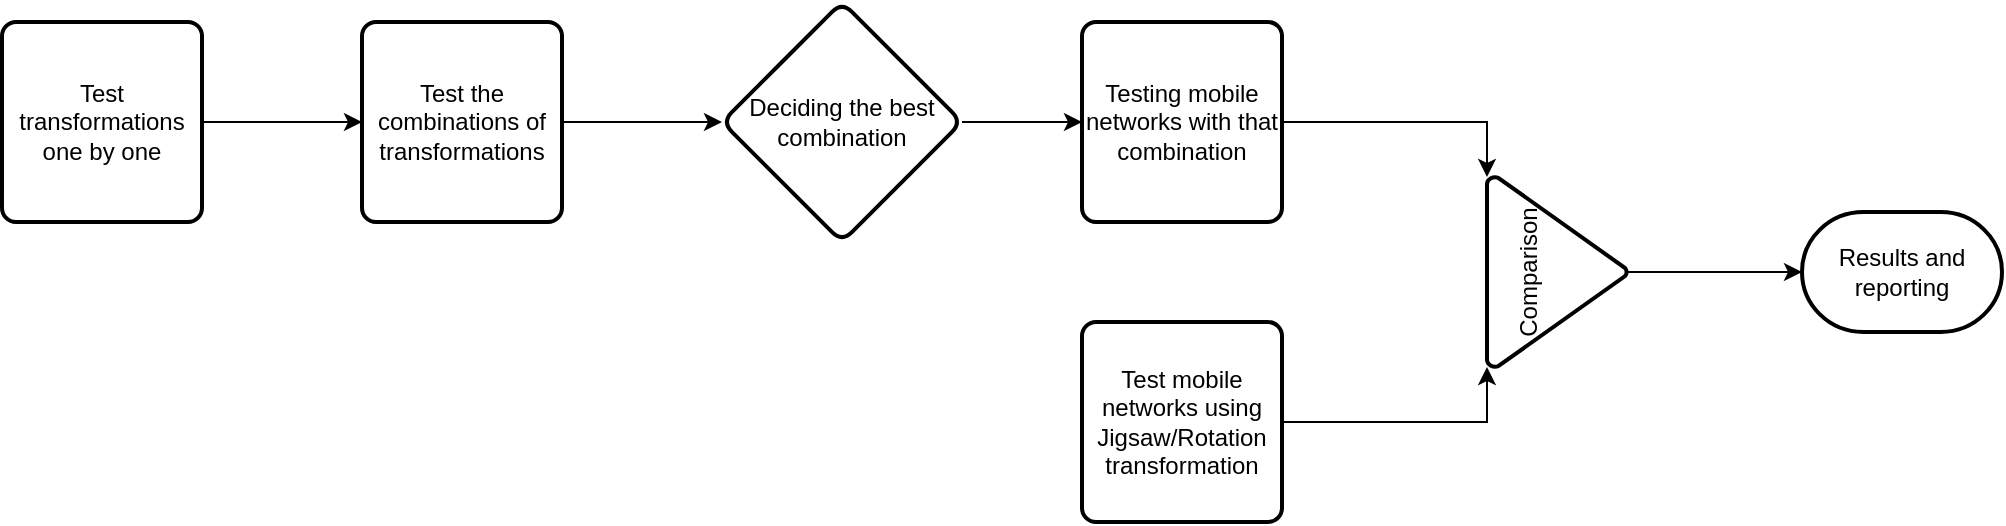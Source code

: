 <mxfile version="17.1.3" type="device"><diagram id="tOBWr3be6MsT-Bh6f9bg" name="Page-1"><mxGraphModel dx="1205" dy="625" grid="0" gridSize="10" guides="1" tooltips="1" connect="1" arrows="1" fold="1" page="1" pageScale="1" pageWidth="1169" pageHeight="827" math="0" shadow="0"><root><mxCell id="0"/><mxCell id="1" parent="0"/><mxCell id="cTbH9OHjgVOvvQGZlIhX-3" value="" style="edgeStyle=orthogonalEdgeStyle;rounded=0;orthogonalLoop=1;jettySize=auto;html=1;" edge="1" parent="1" source="cTbH9OHjgVOvvQGZlIhX-1" target="cTbH9OHjgVOvvQGZlIhX-2"><mxGeometry relative="1" as="geometry"/></mxCell><mxCell id="cTbH9OHjgVOvvQGZlIhX-1" value="Test transformations one by one" style="rounded=1;whiteSpace=wrap;html=1;absoluteArcSize=1;arcSize=14;strokeWidth=2;" vertex="1" parent="1"><mxGeometry x="70" y="120" width="100" height="100" as="geometry"/></mxCell><mxCell id="cTbH9OHjgVOvvQGZlIhX-5" value="" style="edgeStyle=orthogonalEdgeStyle;rounded=0;orthogonalLoop=1;jettySize=auto;html=1;" edge="1" parent="1" source="cTbH9OHjgVOvvQGZlIhX-2" target="cTbH9OHjgVOvvQGZlIhX-4"><mxGeometry relative="1" as="geometry"/></mxCell><mxCell id="cTbH9OHjgVOvvQGZlIhX-2" value="Test the combinations of transformations" style="rounded=1;whiteSpace=wrap;html=1;absoluteArcSize=1;arcSize=14;strokeWidth=2;" vertex="1" parent="1"><mxGeometry x="250" y="120" width="100" height="100" as="geometry"/></mxCell><mxCell id="cTbH9OHjgVOvvQGZlIhX-10" style="edgeStyle=orthogonalEdgeStyle;rounded=0;orthogonalLoop=1;jettySize=auto;html=1;" edge="1" parent="1" source="cTbH9OHjgVOvvQGZlIhX-4" target="cTbH9OHjgVOvvQGZlIhX-9"><mxGeometry relative="1" as="geometry"/></mxCell><mxCell id="cTbH9OHjgVOvvQGZlIhX-4" value="Deciding the best combination" style="rhombus;whiteSpace=wrap;html=1;rounded=1;arcSize=14;strokeWidth=2;" vertex="1" parent="1"><mxGeometry x="430" y="110" width="120" height="120" as="geometry"/></mxCell><mxCell id="cTbH9OHjgVOvvQGZlIhX-13" style="edgeStyle=orthogonalEdgeStyle;rounded=0;orthogonalLoop=1;jettySize=auto;html=1;entryX=0;entryY=0;entryDx=0;entryDy=0;entryPerimeter=0;" edge="1" parent="1" source="cTbH9OHjgVOvvQGZlIhX-8" target="cTbH9OHjgVOvvQGZlIhX-11"><mxGeometry relative="1" as="geometry"/></mxCell><mxCell id="cTbH9OHjgVOvvQGZlIhX-8" value="Test mobile networks using Jigsaw/Rotation transformation" style="rounded=1;whiteSpace=wrap;html=1;absoluteArcSize=1;arcSize=14;strokeWidth=2;" vertex="1" parent="1"><mxGeometry x="610" y="270" width="100" height="100" as="geometry"/></mxCell><mxCell id="cTbH9OHjgVOvvQGZlIhX-12" style="edgeStyle=orthogonalEdgeStyle;rounded=0;orthogonalLoop=1;jettySize=auto;html=1;entryX=1;entryY=0;entryDx=0;entryDy=0;entryPerimeter=0;" edge="1" parent="1" source="cTbH9OHjgVOvvQGZlIhX-9" target="cTbH9OHjgVOvvQGZlIhX-11"><mxGeometry relative="1" as="geometry"/></mxCell><mxCell id="cTbH9OHjgVOvvQGZlIhX-9" value="Testing mobile networks with that combination" style="rounded=1;whiteSpace=wrap;html=1;absoluteArcSize=1;arcSize=14;strokeWidth=2;" vertex="1" parent="1"><mxGeometry x="610" y="120" width="100" height="100" as="geometry"/></mxCell><mxCell id="cTbH9OHjgVOvvQGZlIhX-17" style="edgeStyle=orthogonalEdgeStyle;rounded=0;orthogonalLoop=1;jettySize=auto;html=1;" edge="1" parent="1" source="cTbH9OHjgVOvvQGZlIhX-11" target="cTbH9OHjgVOvvQGZlIhX-15"><mxGeometry relative="1" as="geometry"/></mxCell><mxCell id="cTbH9OHjgVOvvQGZlIhX-11" value="Comparison&lt;br&gt;&lt;br&gt;&lt;br&gt;" style="strokeWidth=2;html=1;shape=mxgraph.flowchart.merge_or_storage;whiteSpace=wrap;rotation=-90;" vertex="1" parent="1"><mxGeometry x="800" y="210" width="95" height="70" as="geometry"/></mxCell><mxCell id="cTbH9OHjgVOvvQGZlIhX-15" value="Results and reporting" style="strokeWidth=2;html=1;shape=mxgraph.flowchart.terminator;whiteSpace=wrap;" vertex="1" parent="1"><mxGeometry x="970" y="215" width="100" height="60" as="geometry"/></mxCell></root></mxGraphModel></diagram></mxfile>